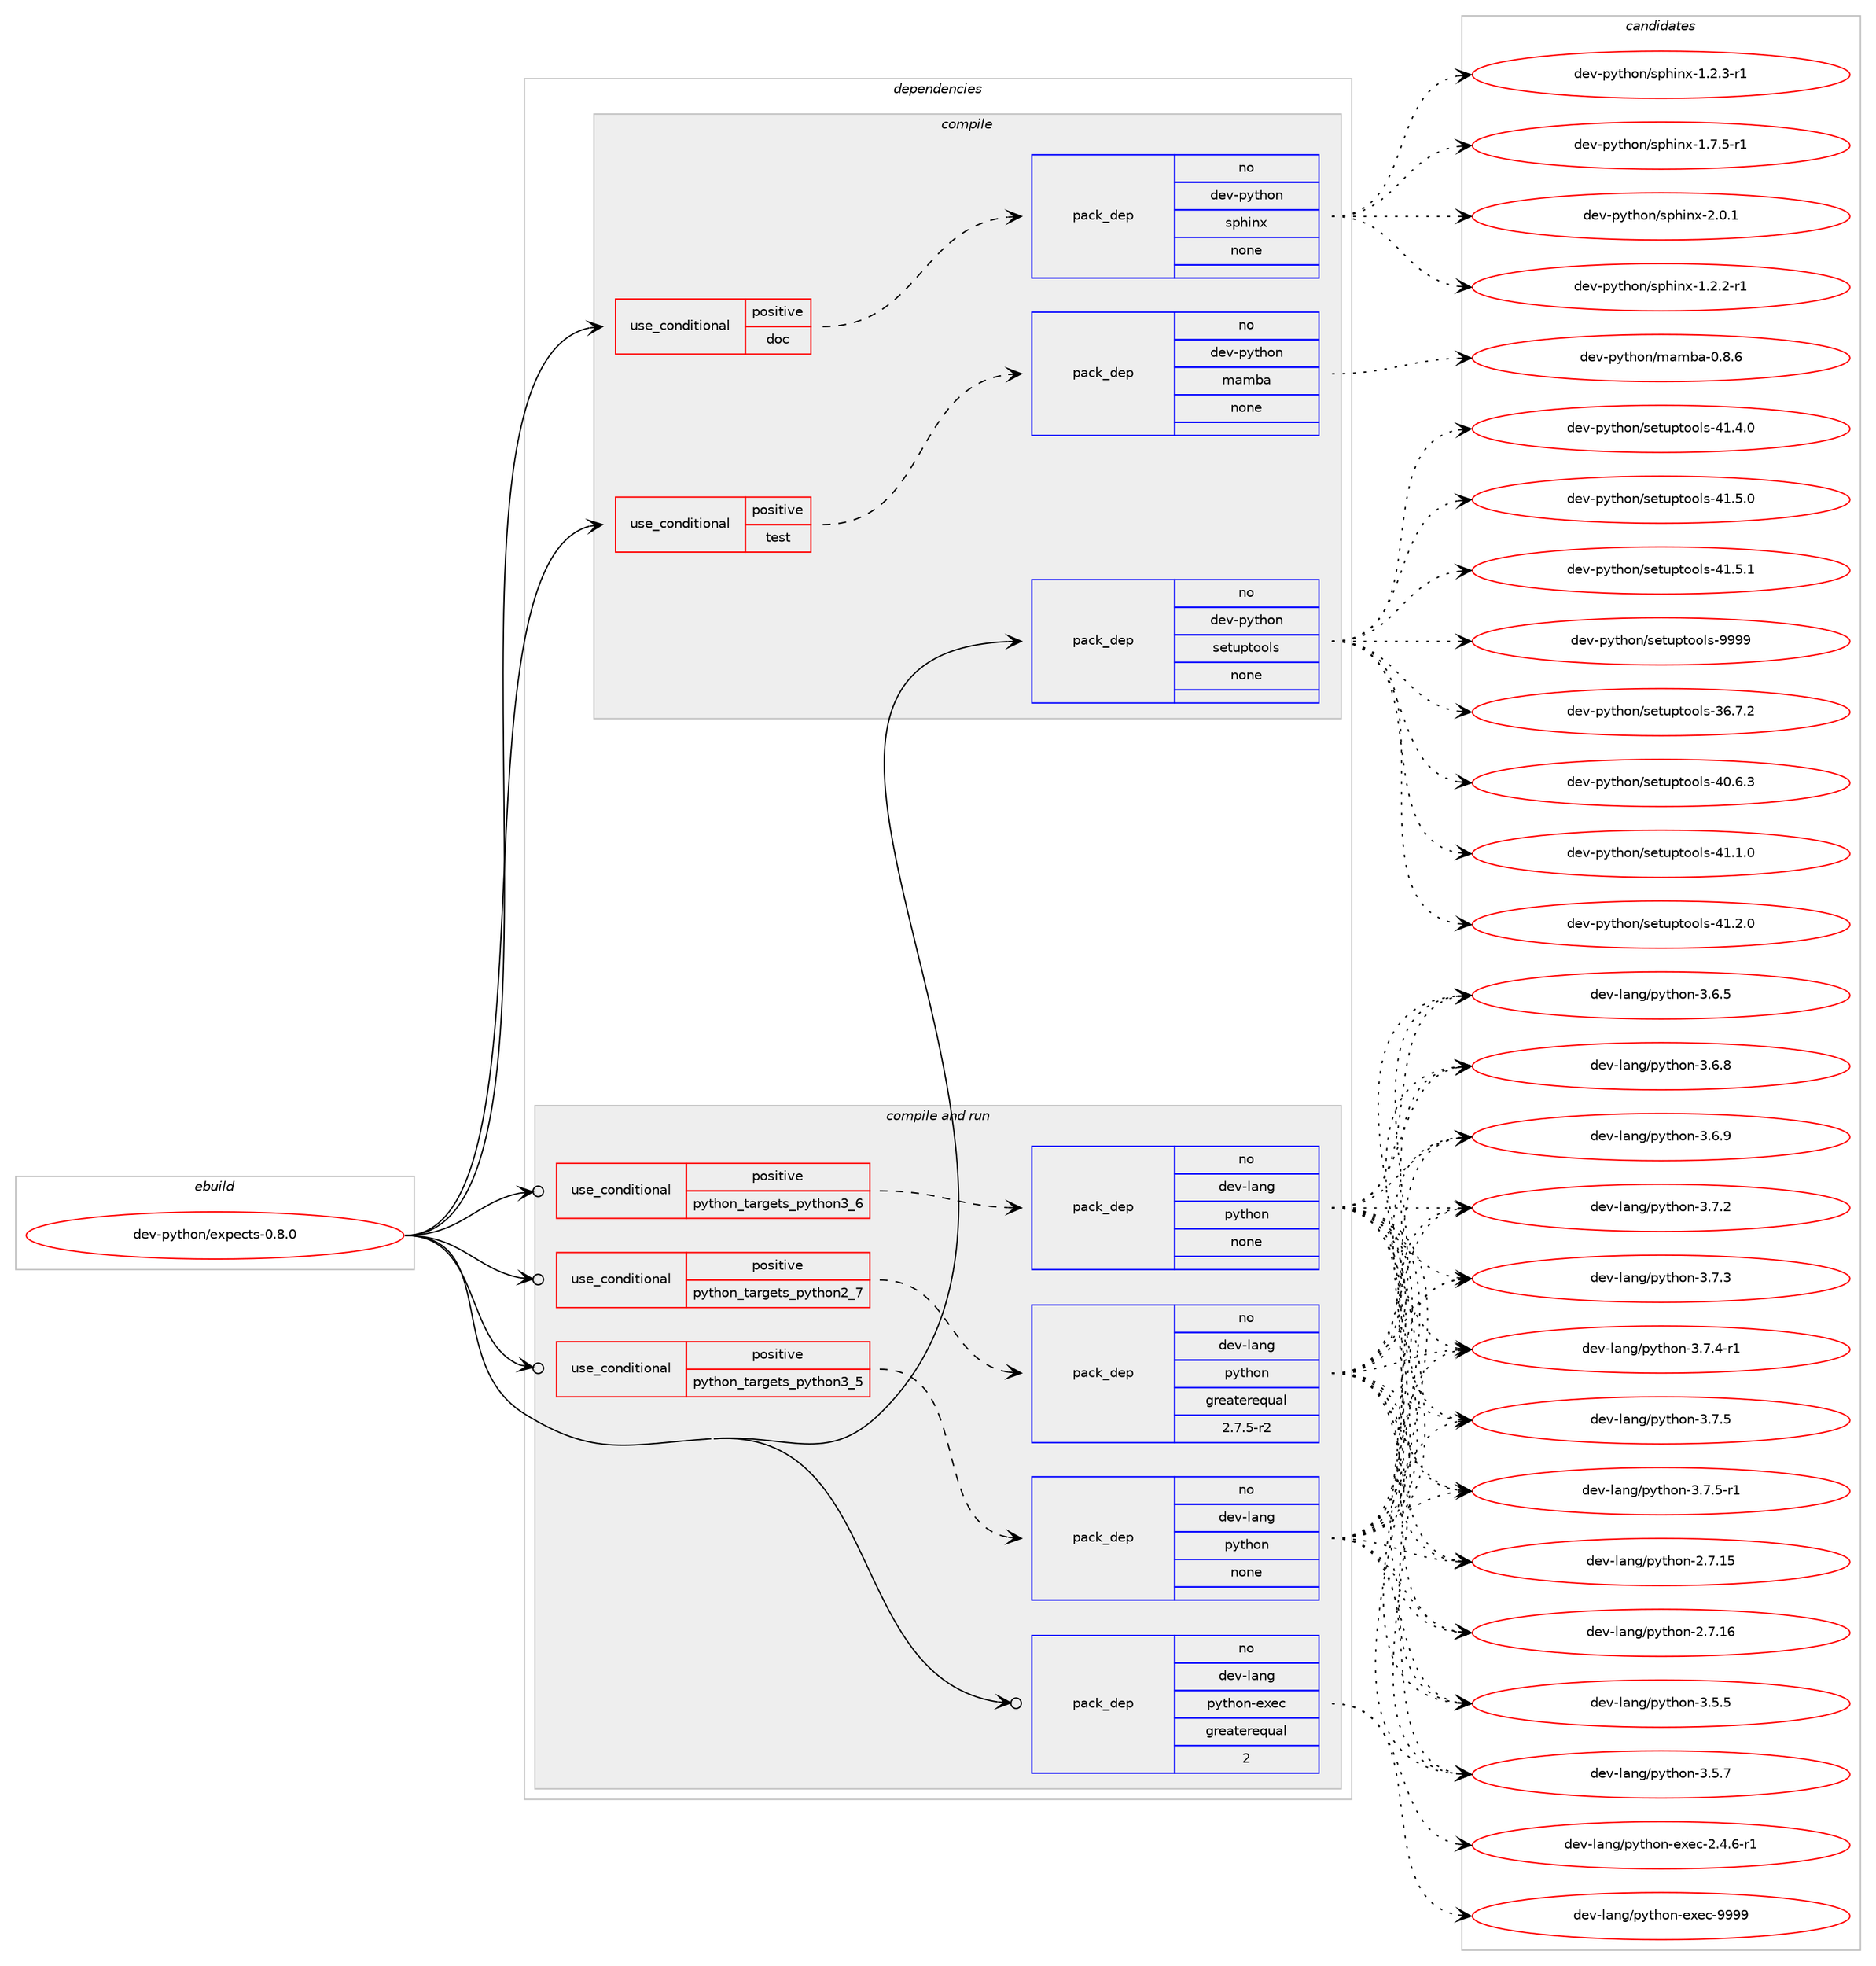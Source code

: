 digraph prolog {

# *************
# Graph options
# *************

newrank=true;
concentrate=true;
compound=true;
graph [rankdir=LR,fontname=Helvetica,fontsize=10,ranksep=1.5];#, ranksep=2.5, nodesep=0.2];
edge  [arrowhead=vee];
node  [fontname=Helvetica,fontsize=10];

# **********
# The ebuild
# **********

subgraph cluster_leftcol {
color=gray;
rank=same;
label=<<i>ebuild</i>>;
id [label="dev-python/expects-0.8.0", color=red, width=4, href="../dev-python/expects-0.8.0.svg"];
}

# ****************
# The dependencies
# ****************

subgraph cluster_midcol {
color=gray;
label=<<i>dependencies</i>>;
subgraph cluster_compile {
fillcolor="#eeeeee";
style=filled;
label=<<i>compile</i>>;
subgraph cond139108 {
dependency603744 [label=<<TABLE BORDER="0" CELLBORDER="1" CELLSPACING="0" CELLPADDING="4"><TR><TD ROWSPAN="3" CELLPADDING="10">use_conditional</TD></TR><TR><TD>positive</TD></TR><TR><TD>doc</TD></TR></TABLE>>, shape=none, color=red];
subgraph pack452839 {
dependency603745 [label=<<TABLE BORDER="0" CELLBORDER="1" CELLSPACING="0" CELLPADDING="4" WIDTH="220"><TR><TD ROWSPAN="6" CELLPADDING="30">pack_dep</TD></TR><TR><TD WIDTH="110">no</TD></TR><TR><TD>dev-python</TD></TR><TR><TD>sphinx</TD></TR><TR><TD>none</TD></TR><TR><TD></TD></TR></TABLE>>, shape=none, color=blue];
}
dependency603744:e -> dependency603745:w [weight=20,style="dashed",arrowhead="vee"];
}
id:e -> dependency603744:w [weight=20,style="solid",arrowhead="vee"];
subgraph cond139109 {
dependency603746 [label=<<TABLE BORDER="0" CELLBORDER="1" CELLSPACING="0" CELLPADDING="4"><TR><TD ROWSPAN="3" CELLPADDING="10">use_conditional</TD></TR><TR><TD>positive</TD></TR><TR><TD>test</TD></TR></TABLE>>, shape=none, color=red];
subgraph pack452840 {
dependency603747 [label=<<TABLE BORDER="0" CELLBORDER="1" CELLSPACING="0" CELLPADDING="4" WIDTH="220"><TR><TD ROWSPAN="6" CELLPADDING="30">pack_dep</TD></TR><TR><TD WIDTH="110">no</TD></TR><TR><TD>dev-python</TD></TR><TR><TD>mamba</TD></TR><TR><TD>none</TD></TR><TR><TD></TD></TR></TABLE>>, shape=none, color=blue];
}
dependency603746:e -> dependency603747:w [weight=20,style="dashed",arrowhead="vee"];
}
id:e -> dependency603746:w [weight=20,style="solid",arrowhead="vee"];
subgraph pack452841 {
dependency603748 [label=<<TABLE BORDER="0" CELLBORDER="1" CELLSPACING="0" CELLPADDING="4" WIDTH="220"><TR><TD ROWSPAN="6" CELLPADDING="30">pack_dep</TD></TR><TR><TD WIDTH="110">no</TD></TR><TR><TD>dev-python</TD></TR><TR><TD>setuptools</TD></TR><TR><TD>none</TD></TR><TR><TD></TD></TR></TABLE>>, shape=none, color=blue];
}
id:e -> dependency603748:w [weight=20,style="solid",arrowhead="vee"];
}
subgraph cluster_compileandrun {
fillcolor="#eeeeee";
style=filled;
label=<<i>compile and run</i>>;
subgraph cond139110 {
dependency603749 [label=<<TABLE BORDER="0" CELLBORDER="1" CELLSPACING="0" CELLPADDING="4"><TR><TD ROWSPAN="3" CELLPADDING="10">use_conditional</TD></TR><TR><TD>positive</TD></TR><TR><TD>python_targets_python2_7</TD></TR></TABLE>>, shape=none, color=red];
subgraph pack452842 {
dependency603750 [label=<<TABLE BORDER="0" CELLBORDER="1" CELLSPACING="0" CELLPADDING="4" WIDTH="220"><TR><TD ROWSPAN="6" CELLPADDING="30">pack_dep</TD></TR><TR><TD WIDTH="110">no</TD></TR><TR><TD>dev-lang</TD></TR><TR><TD>python</TD></TR><TR><TD>greaterequal</TD></TR><TR><TD>2.7.5-r2</TD></TR></TABLE>>, shape=none, color=blue];
}
dependency603749:e -> dependency603750:w [weight=20,style="dashed",arrowhead="vee"];
}
id:e -> dependency603749:w [weight=20,style="solid",arrowhead="odotvee"];
subgraph cond139111 {
dependency603751 [label=<<TABLE BORDER="0" CELLBORDER="1" CELLSPACING="0" CELLPADDING="4"><TR><TD ROWSPAN="3" CELLPADDING="10">use_conditional</TD></TR><TR><TD>positive</TD></TR><TR><TD>python_targets_python3_5</TD></TR></TABLE>>, shape=none, color=red];
subgraph pack452843 {
dependency603752 [label=<<TABLE BORDER="0" CELLBORDER="1" CELLSPACING="0" CELLPADDING="4" WIDTH="220"><TR><TD ROWSPAN="6" CELLPADDING="30">pack_dep</TD></TR><TR><TD WIDTH="110">no</TD></TR><TR><TD>dev-lang</TD></TR><TR><TD>python</TD></TR><TR><TD>none</TD></TR><TR><TD></TD></TR></TABLE>>, shape=none, color=blue];
}
dependency603751:e -> dependency603752:w [weight=20,style="dashed",arrowhead="vee"];
}
id:e -> dependency603751:w [weight=20,style="solid",arrowhead="odotvee"];
subgraph cond139112 {
dependency603753 [label=<<TABLE BORDER="0" CELLBORDER="1" CELLSPACING="0" CELLPADDING="4"><TR><TD ROWSPAN="3" CELLPADDING="10">use_conditional</TD></TR><TR><TD>positive</TD></TR><TR><TD>python_targets_python3_6</TD></TR></TABLE>>, shape=none, color=red];
subgraph pack452844 {
dependency603754 [label=<<TABLE BORDER="0" CELLBORDER="1" CELLSPACING="0" CELLPADDING="4" WIDTH="220"><TR><TD ROWSPAN="6" CELLPADDING="30">pack_dep</TD></TR><TR><TD WIDTH="110">no</TD></TR><TR><TD>dev-lang</TD></TR><TR><TD>python</TD></TR><TR><TD>none</TD></TR><TR><TD></TD></TR></TABLE>>, shape=none, color=blue];
}
dependency603753:e -> dependency603754:w [weight=20,style="dashed",arrowhead="vee"];
}
id:e -> dependency603753:w [weight=20,style="solid",arrowhead="odotvee"];
subgraph pack452845 {
dependency603755 [label=<<TABLE BORDER="0" CELLBORDER="1" CELLSPACING="0" CELLPADDING="4" WIDTH="220"><TR><TD ROWSPAN="6" CELLPADDING="30">pack_dep</TD></TR><TR><TD WIDTH="110">no</TD></TR><TR><TD>dev-lang</TD></TR><TR><TD>python-exec</TD></TR><TR><TD>greaterequal</TD></TR><TR><TD>2</TD></TR></TABLE>>, shape=none, color=blue];
}
id:e -> dependency603755:w [weight=20,style="solid",arrowhead="odotvee"];
}
subgraph cluster_run {
fillcolor="#eeeeee";
style=filled;
label=<<i>run</i>>;
}
}

# **************
# The candidates
# **************

subgraph cluster_choices {
rank=same;
color=gray;
label=<<i>candidates</i>>;

subgraph choice452839 {
color=black;
nodesep=1;
choice10010111845112121116104111110471151121041051101204549465046504511449 [label="dev-python/sphinx-1.2.2-r1", color=red, width=4,href="../dev-python/sphinx-1.2.2-r1.svg"];
choice10010111845112121116104111110471151121041051101204549465046514511449 [label="dev-python/sphinx-1.2.3-r1", color=red, width=4,href="../dev-python/sphinx-1.2.3-r1.svg"];
choice10010111845112121116104111110471151121041051101204549465546534511449 [label="dev-python/sphinx-1.7.5-r1", color=red, width=4,href="../dev-python/sphinx-1.7.5-r1.svg"];
choice1001011184511212111610411111047115112104105110120455046484649 [label="dev-python/sphinx-2.0.1", color=red, width=4,href="../dev-python/sphinx-2.0.1.svg"];
dependency603745:e -> choice10010111845112121116104111110471151121041051101204549465046504511449:w [style=dotted,weight="100"];
dependency603745:e -> choice10010111845112121116104111110471151121041051101204549465046514511449:w [style=dotted,weight="100"];
dependency603745:e -> choice10010111845112121116104111110471151121041051101204549465546534511449:w [style=dotted,weight="100"];
dependency603745:e -> choice1001011184511212111610411111047115112104105110120455046484649:w [style=dotted,weight="100"];
}
subgraph choice452840 {
color=black;
nodesep=1;
choice1001011184511212111610411111047109971099897454846564654 [label="dev-python/mamba-0.8.6", color=red, width=4,href="../dev-python/mamba-0.8.6.svg"];
dependency603747:e -> choice1001011184511212111610411111047109971099897454846564654:w [style=dotted,weight="100"];
}
subgraph choice452841 {
color=black;
nodesep=1;
choice100101118451121211161041111104711510111611711211611111110811545515446554650 [label="dev-python/setuptools-36.7.2", color=red, width=4,href="../dev-python/setuptools-36.7.2.svg"];
choice100101118451121211161041111104711510111611711211611111110811545524846544651 [label="dev-python/setuptools-40.6.3", color=red, width=4,href="../dev-python/setuptools-40.6.3.svg"];
choice100101118451121211161041111104711510111611711211611111110811545524946494648 [label="dev-python/setuptools-41.1.0", color=red, width=4,href="../dev-python/setuptools-41.1.0.svg"];
choice100101118451121211161041111104711510111611711211611111110811545524946504648 [label="dev-python/setuptools-41.2.0", color=red, width=4,href="../dev-python/setuptools-41.2.0.svg"];
choice100101118451121211161041111104711510111611711211611111110811545524946524648 [label="dev-python/setuptools-41.4.0", color=red, width=4,href="../dev-python/setuptools-41.4.0.svg"];
choice100101118451121211161041111104711510111611711211611111110811545524946534648 [label="dev-python/setuptools-41.5.0", color=red, width=4,href="../dev-python/setuptools-41.5.0.svg"];
choice100101118451121211161041111104711510111611711211611111110811545524946534649 [label="dev-python/setuptools-41.5.1", color=red, width=4,href="../dev-python/setuptools-41.5.1.svg"];
choice10010111845112121116104111110471151011161171121161111111081154557575757 [label="dev-python/setuptools-9999", color=red, width=4,href="../dev-python/setuptools-9999.svg"];
dependency603748:e -> choice100101118451121211161041111104711510111611711211611111110811545515446554650:w [style=dotted,weight="100"];
dependency603748:e -> choice100101118451121211161041111104711510111611711211611111110811545524846544651:w [style=dotted,weight="100"];
dependency603748:e -> choice100101118451121211161041111104711510111611711211611111110811545524946494648:w [style=dotted,weight="100"];
dependency603748:e -> choice100101118451121211161041111104711510111611711211611111110811545524946504648:w [style=dotted,weight="100"];
dependency603748:e -> choice100101118451121211161041111104711510111611711211611111110811545524946524648:w [style=dotted,weight="100"];
dependency603748:e -> choice100101118451121211161041111104711510111611711211611111110811545524946534648:w [style=dotted,weight="100"];
dependency603748:e -> choice100101118451121211161041111104711510111611711211611111110811545524946534649:w [style=dotted,weight="100"];
dependency603748:e -> choice10010111845112121116104111110471151011161171121161111111081154557575757:w [style=dotted,weight="100"];
}
subgraph choice452842 {
color=black;
nodesep=1;
choice10010111845108971101034711212111610411111045504655464953 [label="dev-lang/python-2.7.15", color=red, width=4,href="../dev-lang/python-2.7.15.svg"];
choice10010111845108971101034711212111610411111045504655464954 [label="dev-lang/python-2.7.16", color=red, width=4,href="../dev-lang/python-2.7.16.svg"];
choice100101118451089711010347112121116104111110455146534653 [label="dev-lang/python-3.5.5", color=red, width=4,href="../dev-lang/python-3.5.5.svg"];
choice100101118451089711010347112121116104111110455146534655 [label="dev-lang/python-3.5.7", color=red, width=4,href="../dev-lang/python-3.5.7.svg"];
choice100101118451089711010347112121116104111110455146544653 [label="dev-lang/python-3.6.5", color=red, width=4,href="../dev-lang/python-3.6.5.svg"];
choice100101118451089711010347112121116104111110455146544656 [label="dev-lang/python-3.6.8", color=red, width=4,href="../dev-lang/python-3.6.8.svg"];
choice100101118451089711010347112121116104111110455146544657 [label="dev-lang/python-3.6.9", color=red, width=4,href="../dev-lang/python-3.6.9.svg"];
choice100101118451089711010347112121116104111110455146554650 [label="dev-lang/python-3.7.2", color=red, width=4,href="../dev-lang/python-3.7.2.svg"];
choice100101118451089711010347112121116104111110455146554651 [label="dev-lang/python-3.7.3", color=red, width=4,href="../dev-lang/python-3.7.3.svg"];
choice1001011184510897110103471121211161041111104551465546524511449 [label="dev-lang/python-3.7.4-r1", color=red, width=4,href="../dev-lang/python-3.7.4-r1.svg"];
choice100101118451089711010347112121116104111110455146554653 [label="dev-lang/python-3.7.5", color=red, width=4,href="../dev-lang/python-3.7.5.svg"];
choice1001011184510897110103471121211161041111104551465546534511449 [label="dev-lang/python-3.7.5-r1", color=red, width=4,href="../dev-lang/python-3.7.5-r1.svg"];
dependency603750:e -> choice10010111845108971101034711212111610411111045504655464953:w [style=dotted,weight="100"];
dependency603750:e -> choice10010111845108971101034711212111610411111045504655464954:w [style=dotted,weight="100"];
dependency603750:e -> choice100101118451089711010347112121116104111110455146534653:w [style=dotted,weight="100"];
dependency603750:e -> choice100101118451089711010347112121116104111110455146534655:w [style=dotted,weight="100"];
dependency603750:e -> choice100101118451089711010347112121116104111110455146544653:w [style=dotted,weight="100"];
dependency603750:e -> choice100101118451089711010347112121116104111110455146544656:w [style=dotted,weight="100"];
dependency603750:e -> choice100101118451089711010347112121116104111110455146544657:w [style=dotted,weight="100"];
dependency603750:e -> choice100101118451089711010347112121116104111110455146554650:w [style=dotted,weight="100"];
dependency603750:e -> choice100101118451089711010347112121116104111110455146554651:w [style=dotted,weight="100"];
dependency603750:e -> choice1001011184510897110103471121211161041111104551465546524511449:w [style=dotted,weight="100"];
dependency603750:e -> choice100101118451089711010347112121116104111110455146554653:w [style=dotted,weight="100"];
dependency603750:e -> choice1001011184510897110103471121211161041111104551465546534511449:w [style=dotted,weight="100"];
}
subgraph choice452843 {
color=black;
nodesep=1;
choice10010111845108971101034711212111610411111045504655464953 [label="dev-lang/python-2.7.15", color=red, width=4,href="../dev-lang/python-2.7.15.svg"];
choice10010111845108971101034711212111610411111045504655464954 [label="dev-lang/python-2.7.16", color=red, width=4,href="../dev-lang/python-2.7.16.svg"];
choice100101118451089711010347112121116104111110455146534653 [label="dev-lang/python-3.5.5", color=red, width=4,href="../dev-lang/python-3.5.5.svg"];
choice100101118451089711010347112121116104111110455146534655 [label="dev-lang/python-3.5.7", color=red, width=4,href="../dev-lang/python-3.5.7.svg"];
choice100101118451089711010347112121116104111110455146544653 [label="dev-lang/python-3.6.5", color=red, width=4,href="../dev-lang/python-3.6.5.svg"];
choice100101118451089711010347112121116104111110455146544656 [label="dev-lang/python-3.6.8", color=red, width=4,href="../dev-lang/python-3.6.8.svg"];
choice100101118451089711010347112121116104111110455146544657 [label="dev-lang/python-3.6.9", color=red, width=4,href="../dev-lang/python-3.6.9.svg"];
choice100101118451089711010347112121116104111110455146554650 [label="dev-lang/python-3.7.2", color=red, width=4,href="../dev-lang/python-3.7.2.svg"];
choice100101118451089711010347112121116104111110455146554651 [label="dev-lang/python-3.7.3", color=red, width=4,href="../dev-lang/python-3.7.3.svg"];
choice1001011184510897110103471121211161041111104551465546524511449 [label="dev-lang/python-3.7.4-r1", color=red, width=4,href="../dev-lang/python-3.7.4-r1.svg"];
choice100101118451089711010347112121116104111110455146554653 [label="dev-lang/python-3.7.5", color=red, width=4,href="../dev-lang/python-3.7.5.svg"];
choice1001011184510897110103471121211161041111104551465546534511449 [label="dev-lang/python-3.7.5-r1", color=red, width=4,href="../dev-lang/python-3.7.5-r1.svg"];
dependency603752:e -> choice10010111845108971101034711212111610411111045504655464953:w [style=dotted,weight="100"];
dependency603752:e -> choice10010111845108971101034711212111610411111045504655464954:w [style=dotted,weight="100"];
dependency603752:e -> choice100101118451089711010347112121116104111110455146534653:w [style=dotted,weight="100"];
dependency603752:e -> choice100101118451089711010347112121116104111110455146534655:w [style=dotted,weight="100"];
dependency603752:e -> choice100101118451089711010347112121116104111110455146544653:w [style=dotted,weight="100"];
dependency603752:e -> choice100101118451089711010347112121116104111110455146544656:w [style=dotted,weight="100"];
dependency603752:e -> choice100101118451089711010347112121116104111110455146544657:w [style=dotted,weight="100"];
dependency603752:e -> choice100101118451089711010347112121116104111110455146554650:w [style=dotted,weight="100"];
dependency603752:e -> choice100101118451089711010347112121116104111110455146554651:w [style=dotted,weight="100"];
dependency603752:e -> choice1001011184510897110103471121211161041111104551465546524511449:w [style=dotted,weight="100"];
dependency603752:e -> choice100101118451089711010347112121116104111110455146554653:w [style=dotted,weight="100"];
dependency603752:e -> choice1001011184510897110103471121211161041111104551465546534511449:w [style=dotted,weight="100"];
}
subgraph choice452844 {
color=black;
nodesep=1;
choice10010111845108971101034711212111610411111045504655464953 [label="dev-lang/python-2.7.15", color=red, width=4,href="../dev-lang/python-2.7.15.svg"];
choice10010111845108971101034711212111610411111045504655464954 [label="dev-lang/python-2.7.16", color=red, width=4,href="../dev-lang/python-2.7.16.svg"];
choice100101118451089711010347112121116104111110455146534653 [label="dev-lang/python-3.5.5", color=red, width=4,href="../dev-lang/python-3.5.5.svg"];
choice100101118451089711010347112121116104111110455146534655 [label="dev-lang/python-3.5.7", color=red, width=4,href="../dev-lang/python-3.5.7.svg"];
choice100101118451089711010347112121116104111110455146544653 [label="dev-lang/python-3.6.5", color=red, width=4,href="../dev-lang/python-3.6.5.svg"];
choice100101118451089711010347112121116104111110455146544656 [label="dev-lang/python-3.6.8", color=red, width=4,href="../dev-lang/python-3.6.8.svg"];
choice100101118451089711010347112121116104111110455146544657 [label="dev-lang/python-3.6.9", color=red, width=4,href="../dev-lang/python-3.6.9.svg"];
choice100101118451089711010347112121116104111110455146554650 [label="dev-lang/python-3.7.2", color=red, width=4,href="../dev-lang/python-3.7.2.svg"];
choice100101118451089711010347112121116104111110455146554651 [label="dev-lang/python-3.7.3", color=red, width=4,href="../dev-lang/python-3.7.3.svg"];
choice1001011184510897110103471121211161041111104551465546524511449 [label="dev-lang/python-3.7.4-r1", color=red, width=4,href="../dev-lang/python-3.7.4-r1.svg"];
choice100101118451089711010347112121116104111110455146554653 [label="dev-lang/python-3.7.5", color=red, width=4,href="../dev-lang/python-3.7.5.svg"];
choice1001011184510897110103471121211161041111104551465546534511449 [label="dev-lang/python-3.7.5-r1", color=red, width=4,href="../dev-lang/python-3.7.5-r1.svg"];
dependency603754:e -> choice10010111845108971101034711212111610411111045504655464953:w [style=dotted,weight="100"];
dependency603754:e -> choice10010111845108971101034711212111610411111045504655464954:w [style=dotted,weight="100"];
dependency603754:e -> choice100101118451089711010347112121116104111110455146534653:w [style=dotted,weight="100"];
dependency603754:e -> choice100101118451089711010347112121116104111110455146534655:w [style=dotted,weight="100"];
dependency603754:e -> choice100101118451089711010347112121116104111110455146544653:w [style=dotted,weight="100"];
dependency603754:e -> choice100101118451089711010347112121116104111110455146544656:w [style=dotted,weight="100"];
dependency603754:e -> choice100101118451089711010347112121116104111110455146544657:w [style=dotted,weight="100"];
dependency603754:e -> choice100101118451089711010347112121116104111110455146554650:w [style=dotted,weight="100"];
dependency603754:e -> choice100101118451089711010347112121116104111110455146554651:w [style=dotted,weight="100"];
dependency603754:e -> choice1001011184510897110103471121211161041111104551465546524511449:w [style=dotted,weight="100"];
dependency603754:e -> choice100101118451089711010347112121116104111110455146554653:w [style=dotted,weight="100"];
dependency603754:e -> choice1001011184510897110103471121211161041111104551465546534511449:w [style=dotted,weight="100"];
}
subgraph choice452845 {
color=black;
nodesep=1;
choice10010111845108971101034711212111610411111045101120101994550465246544511449 [label="dev-lang/python-exec-2.4.6-r1", color=red, width=4,href="../dev-lang/python-exec-2.4.6-r1.svg"];
choice10010111845108971101034711212111610411111045101120101994557575757 [label="dev-lang/python-exec-9999", color=red, width=4,href="../dev-lang/python-exec-9999.svg"];
dependency603755:e -> choice10010111845108971101034711212111610411111045101120101994550465246544511449:w [style=dotted,weight="100"];
dependency603755:e -> choice10010111845108971101034711212111610411111045101120101994557575757:w [style=dotted,weight="100"];
}
}

}
